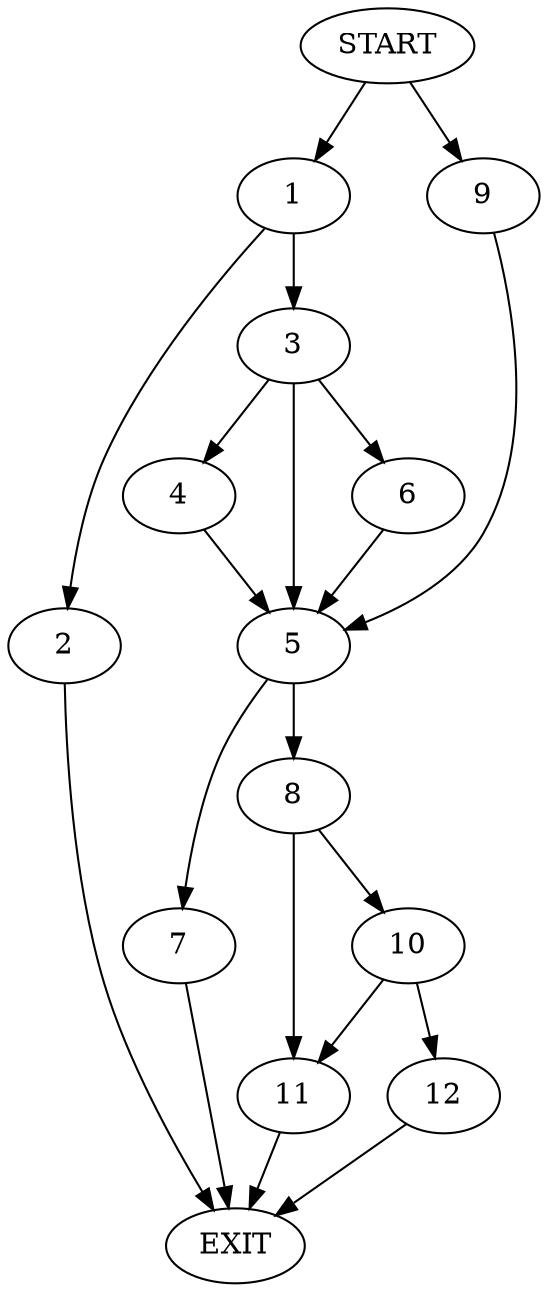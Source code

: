 digraph {
0 [label="START"]
13 [label="EXIT"]
0 -> 1
1 -> 2
1 -> 3
3 -> 4
3 -> 5
3 -> 6
2 -> 13
6 -> 5
4 -> 5
5 -> 7
5 -> 8
0 -> 9
9 -> 5
8 -> 10
8 -> 11
7 -> 13
10 -> 11
10 -> 12
11 -> 13
12 -> 13
}
